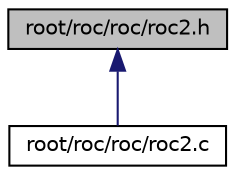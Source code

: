 digraph "root/roc/roc/roc2.h"
{
 // INTERACTIVE_SVG=YES
  edge [fontname="Helvetica",fontsize="10",labelfontname="Helvetica",labelfontsize="10"];
  node [fontname="Helvetica",fontsize="10",shape=record];
  Node1 [label="root/roc/roc/roc2.h",height=0.2,width=0.4,color="black", fillcolor="grey75", style="filled", fontcolor="black"];
  Node1 -> Node2 [dir="back",color="midnightblue",fontsize="10",style="solid",fontname="Helvetica"];
  Node2 [label="root/roc/roc/roc2.c",height=0.2,width=0.4,color="black", fillcolor="white", style="filled",URL="$roc2_8c.html"];
}
